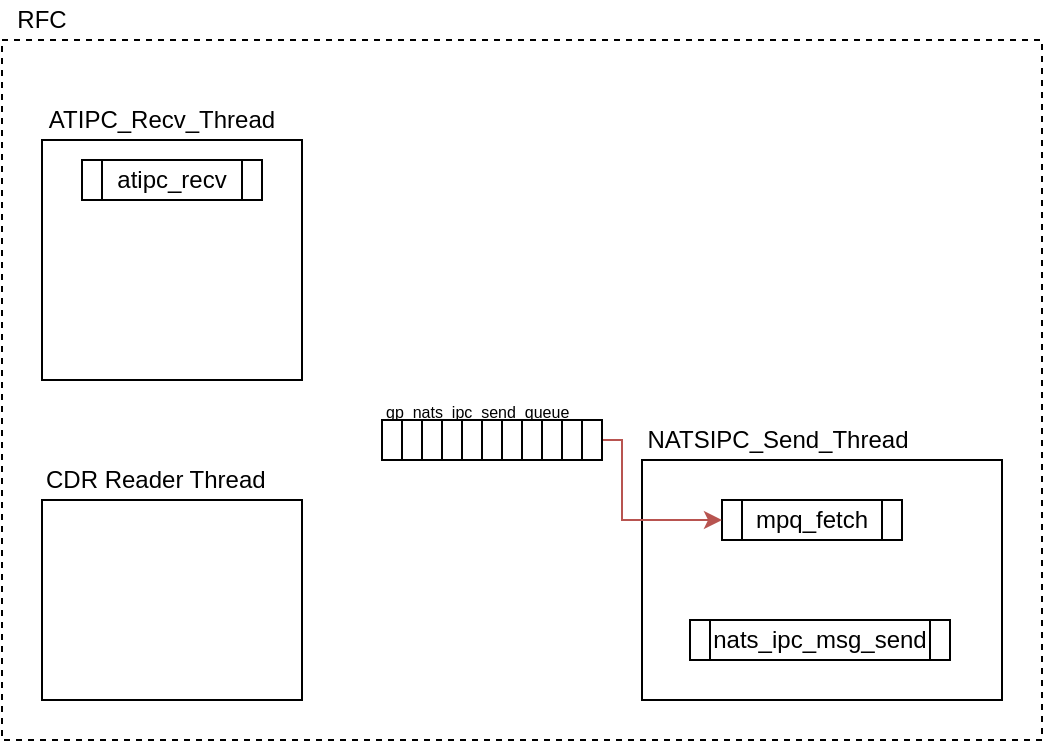 <mxfile version="27.2.0">
  <diagram name="페이지-1" id="vVE2Y9p50dXo24dTJKPC">
    <mxGraphModel dx="1426" dy="743" grid="1" gridSize="10" guides="1" tooltips="1" connect="1" arrows="1" fold="1" page="1" pageScale="1" pageWidth="827" pageHeight="1169" math="0" shadow="0">
      <root>
        <mxCell id="0" />
        <mxCell id="1" parent="0" />
        <mxCell id="QVj8-dLBNIMIgakFEfoc-1" value="" style="rounded=0;whiteSpace=wrap;html=1;dashed=1;perimeterSpacing=1;strokeWidth=1;" parent="1" vertex="1">
          <mxGeometry x="40" y="60" width="520" height="350" as="geometry" />
        </mxCell>
        <mxCell id="QVj8-dLBNIMIgakFEfoc-2" value="RFC" style="text;html=1;align=center;verticalAlign=middle;whiteSpace=wrap;rounded=0;" parent="1" vertex="1">
          <mxGeometry x="40" y="40" width="40" height="20" as="geometry" />
        </mxCell>
        <mxCell id="QVj8-dLBNIMIgakFEfoc-4" value="" style="rounded=0;whiteSpace=wrap;html=1;" parent="1" vertex="1">
          <mxGeometry x="60" y="110" width="130" height="120" as="geometry" />
        </mxCell>
        <mxCell id="QVj8-dLBNIMIgakFEfoc-5" value="ATIPC_Recv_Thread" style="text;html=1;align=center;verticalAlign=middle;whiteSpace=wrap;rounded=0;" parent="1" vertex="1">
          <mxGeometry x="60" y="90" width="120" height="20" as="geometry" />
        </mxCell>
        <mxCell id="QVj8-dLBNIMIgakFEfoc-9" value="" style="group" parent="1" vertex="1" connectable="0">
          <mxGeometry x="80" y="120" width="90" height="20" as="geometry" />
        </mxCell>
        <mxCell id="QVj8-dLBNIMIgakFEfoc-6" value="atipc_recv" style="rounded=0;whiteSpace=wrap;html=1;" parent="QVj8-dLBNIMIgakFEfoc-9" vertex="1">
          <mxGeometry x="10" width="70" height="20" as="geometry" />
        </mxCell>
        <mxCell id="QVj8-dLBNIMIgakFEfoc-7" value="" style="rounded=0;whiteSpace=wrap;html=1;" parent="QVj8-dLBNIMIgakFEfoc-9" vertex="1">
          <mxGeometry x="80" width="10" height="20" as="geometry" />
        </mxCell>
        <mxCell id="QVj8-dLBNIMIgakFEfoc-8" value="" style="rounded=0;whiteSpace=wrap;html=1;" parent="QVj8-dLBNIMIgakFEfoc-9" vertex="1">
          <mxGeometry width="10" height="20" as="geometry" />
        </mxCell>
        <mxCell id="QVj8-dLBNIMIgakFEfoc-10" value="" style="rounded=0;whiteSpace=wrap;html=1;" parent="1" vertex="1">
          <mxGeometry x="360" y="270" width="180" height="120" as="geometry" />
        </mxCell>
        <mxCell id="QVj8-dLBNIMIgakFEfoc-11" value="NATSIPC_Send_Thread" style="text;html=1;align=center;verticalAlign=middle;whiteSpace=wrap;rounded=0;" parent="1" vertex="1">
          <mxGeometry x="360" y="250" width="136" height="20" as="geometry" />
        </mxCell>
        <mxCell id="QVj8-dLBNIMIgakFEfoc-12" value="" style="group" parent="1" vertex="1" connectable="0">
          <mxGeometry x="400" y="290" width="90" height="20" as="geometry" />
        </mxCell>
        <mxCell id="QVj8-dLBNIMIgakFEfoc-13" value="mpq_fetch" style="rounded=0;whiteSpace=wrap;html=1;" parent="QVj8-dLBNIMIgakFEfoc-12" vertex="1">
          <mxGeometry x="10" width="70" height="20" as="geometry" />
        </mxCell>
        <mxCell id="QVj8-dLBNIMIgakFEfoc-14" value="" style="rounded=0;whiteSpace=wrap;html=1;" parent="QVj8-dLBNIMIgakFEfoc-12" vertex="1">
          <mxGeometry x="80" width="10" height="20" as="geometry" />
        </mxCell>
        <mxCell id="QVj8-dLBNIMIgakFEfoc-15" value="" style="rounded=0;whiteSpace=wrap;html=1;" parent="QVj8-dLBNIMIgakFEfoc-12" vertex="1">
          <mxGeometry width="10" height="20" as="geometry" />
        </mxCell>
        <mxCell id="QVj8-dLBNIMIgakFEfoc-20" value="" style="group" parent="1" vertex="1" connectable="0">
          <mxGeometry x="384" y="350" width="130" height="20" as="geometry" />
        </mxCell>
        <mxCell id="QVj8-dLBNIMIgakFEfoc-19" value="" style="rounded=0;whiteSpace=wrap;html=1;" parent="QVj8-dLBNIMIgakFEfoc-20" vertex="1">
          <mxGeometry width="10" height="20" as="geometry" />
        </mxCell>
        <mxCell id="QVj8-dLBNIMIgakFEfoc-17" value="nats_ipc_msg_send" style="rounded=0;whiteSpace=wrap;html=1;" parent="QVj8-dLBNIMIgakFEfoc-20" vertex="1">
          <mxGeometry x="10" width="110" height="20" as="geometry" />
        </mxCell>
        <mxCell id="QVj8-dLBNIMIgakFEfoc-18" value="" style="rounded=0;whiteSpace=wrap;html=1;" parent="QVj8-dLBNIMIgakFEfoc-20" vertex="1">
          <mxGeometry x="120" width="10" height="20" as="geometry" />
        </mxCell>
        <mxCell id="QVj8-dLBNIMIgakFEfoc-22" value="&lt;font style=&quot;font-size: 8px;&quot;&gt;gp_nats_ipc_send_queue&lt;/font&gt;" style="text;html=1;align=left;verticalAlign=middle;whiteSpace=wrap;rounded=0;" parent="1" vertex="1">
          <mxGeometry x="230" y="240" width="106" height="10" as="geometry" />
        </mxCell>
        <mxCell id="QVj8-dLBNIMIgakFEfoc-34" style="edgeStyle=orthogonalEdgeStyle;rounded=0;orthogonalLoop=1;jettySize=auto;html=1;exitX=1;exitY=0.5;exitDx=0;exitDy=0;entryX=0;entryY=0.5;entryDx=0;entryDy=0;fillColor=#f8cecc;strokeColor=#b85450;" parent="1" source="QVj8-dLBNIMIgakFEfoc-33" target="QVj8-dLBNIMIgakFEfoc-15" edge="1">
          <mxGeometry relative="1" as="geometry">
            <Array as="points">
              <mxPoint x="350" y="260" />
              <mxPoint x="350" y="300" />
            </Array>
          </mxGeometry>
        </mxCell>
        <mxCell id="QVj8-dLBNIMIgakFEfoc-35" value="CDR Reader Thread" style="text;html=1;align=left;verticalAlign=middle;whiteSpace=wrap;rounded=0;" parent="1" vertex="1">
          <mxGeometry x="60" y="270" width="130" height="20" as="geometry" />
        </mxCell>
        <mxCell id="QVj8-dLBNIMIgakFEfoc-36" value="" style="rounded=0;whiteSpace=wrap;html=1;" parent="1" vertex="1">
          <mxGeometry x="60" y="290" width="130" height="100" as="geometry" />
        </mxCell>
        <mxCell id="QVj8-dLBNIMIgakFEfoc-38" value="" style="group" parent="1" vertex="1" connectable="0">
          <mxGeometry x="230" y="250" width="110" height="20" as="geometry" />
        </mxCell>
        <mxCell id="QVj8-dLBNIMIgakFEfoc-21" value="" style="rounded=0;whiteSpace=wrap;html=1;" parent="QVj8-dLBNIMIgakFEfoc-38" vertex="1">
          <mxGeometry width="10" height="20" as="geometry" />
        </mxCell>
        <mxCell id="QVj8-dLBNIMIgakFEfoc-24" value="" style="rounded=0;whiteSpace=wrap;html=1;" parent="QVj8-dLBNIMIgakFEfoc-38" vertex="1">
          <mxGeometry x="10" width="10" height="20" as="geometry" />
        </mxCell>
        <mxCell id="QVj8-dLBNIMIgakFEfoc-25" value="" style="rounded=0;whiteSpace=wrap;html=1;" parent="QVj8-dLBNIMIgakFEfoc-38" vertex="1">
          <mxGeometry x="20" width="10" height="20" as="geometry" />
        </mxCell>
        <mxCell id="QVj8-dLBNIMIgakFEfoc-26" value="" style="rounded=0;whiteSpace=wrap;html=1;" parent="QVj8-dLBNIMIgakFEfoc-38" vertex="1">
          <mxGeometry x="30" width="10" height="20" as="geometry" />
        </mxCell>
        <mxCell id="QVj8-dLBNIMIgakFEfoc-27" value="" style="rounded=0;whiteSpace=wrap;html=1;" parent="QVj8-dLBNIMIgakFEfoc-38" vertex="1">
          <mxGeometry x="40" width="10" height="20" as="geometry" />
        </mxCell>
        <mxCell id="QVj8-dLBNIMIgakFEfoc-28" value="" style="rounded=0;whiteSpace=wrap;html=1;" parent="QVj8-dLBNIMIgakFEfoc-38" vertex="1">
          <mxGeometry x="50" width="10" height="20" as="geometry" />
        </mxCell>
        <mxCell id="QVj8-dLBNIMIgakFEfoc-29" value="" style="rounded=0;whiteSpace=wrap;html=1;" parent="QVj8-dLBNIMIgakFEfoc-38" vertex="1">
          <mxGeometry x="60" width="10" height="20" as="geometry" />
        </mxCell>
        <mxCell id="QVj8-dLBNIMIgakFEfoc-30" value="" style="rounded=0;whiteSpace=wrap;html=1;" parent="QVj8-dLBNIMIgakFEfoc-38" vertex="1">
          <mxGeometry x="70" width="10" height="20" as="geometry" />
        </mxCell>
        <mxCell id="QVj8-dLBNIMIgakFEfoc-31" value="" style="rounded=0;whiteSpace=wrap;html=1;" parent="QVj8-dLBNIMIgakFEfoc-38" vertex="1">
          <mxGeometry x="80" width="10" height="20" as="geometry" />
        </mxCell>
        <mxCell id="QVj8-dLBNIMIgakFEfoc-32" value="" style="rounded=0;whiteSpace=wrap;html=1;" parent="QVj8-dLBNIMIgakFEfoc-38" vertex="1">
          <mxGeometry x="90" width="10" height="20" as="geometry" />
        </mxCell>
        <mxCell id="QVj8-dLBNIMIgakFEfoc-33" value="" style="rounded=0;whiteSpace=wrap;html=1;" parent="QVj8-dLBNIMIgakFEfoc-38" vertex="1">
          <mxGeometry x="100" width="10" height="20" as="geometry" />
        </mxCell>
      </root>
    </mxGraphModel>
  </diagram>
</mxfile>
